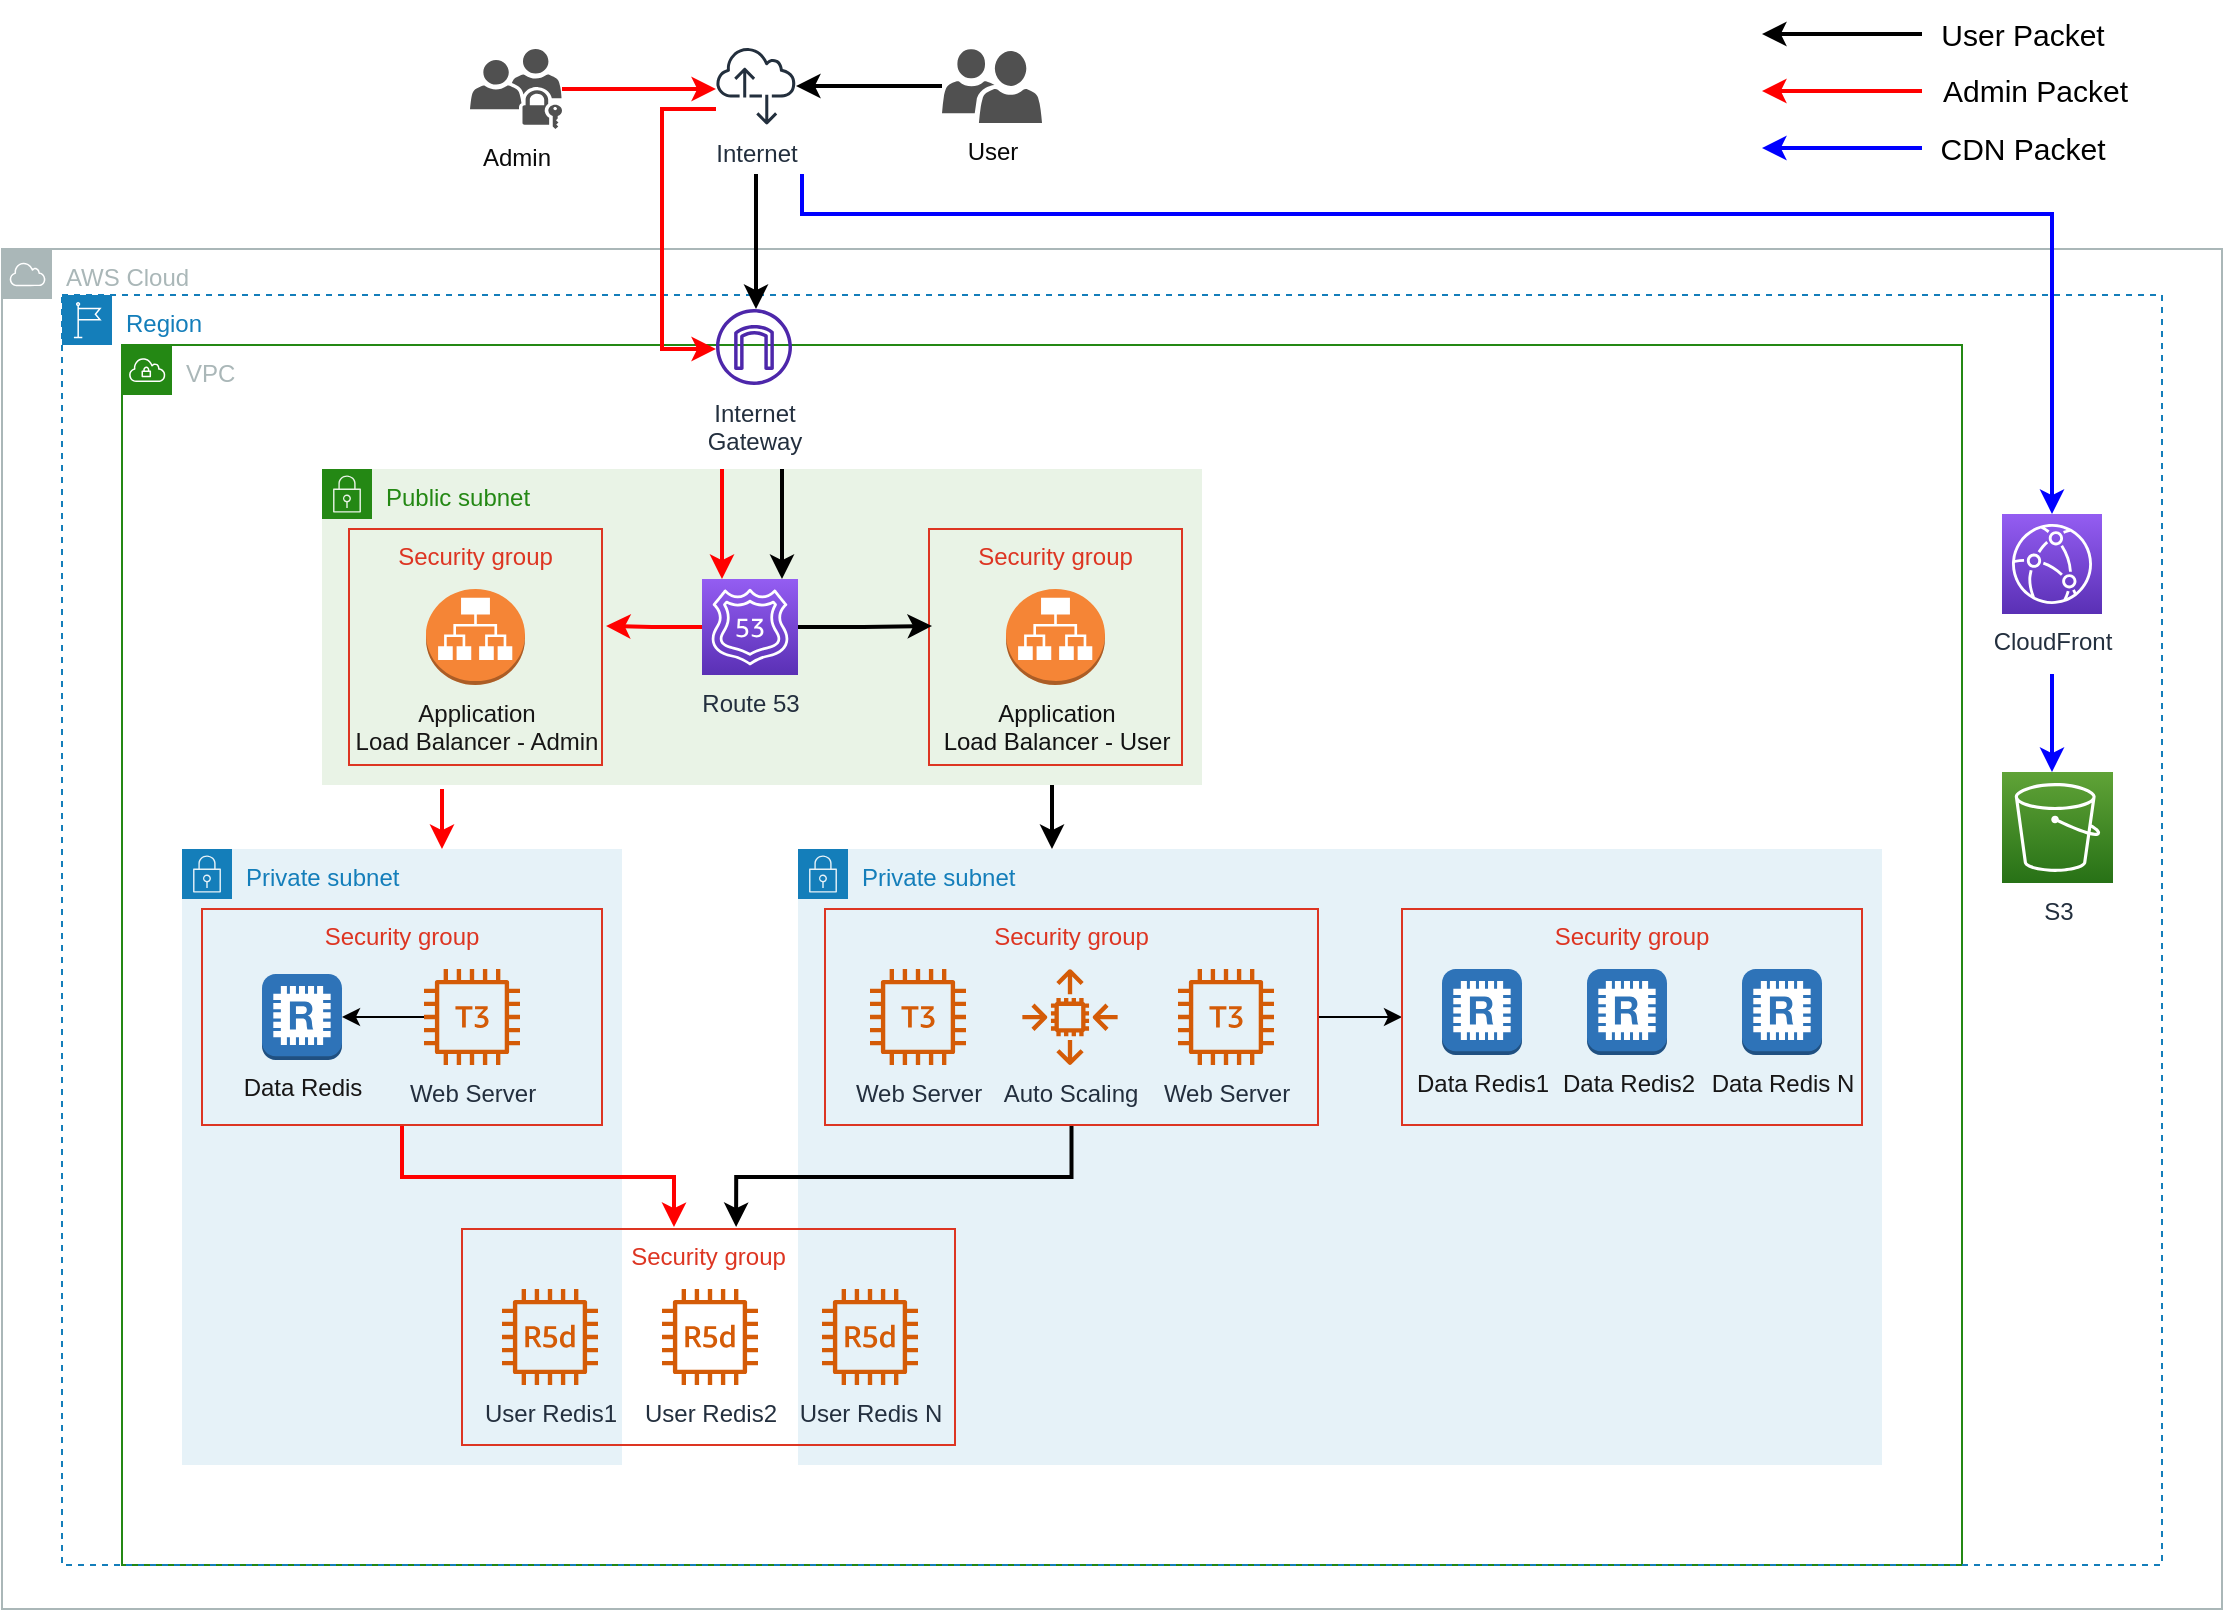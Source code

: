 <mxfile version="20.8.0" type="github">
  <diagram id="Ht1M8jgEwFfnCIfOTk4-" name="Page-1">
    <mxGraphModel dx="1387" dy="1623" grid="1" gridSize="10" guides="1" tooltips="1" connect="1" arrows="1" fold="1" page="1" pageScale="1" pageWidth="1169" pageHeight="827" background="#FFFFFF" math="0" shadow="0">
      <root>
        <mxCell id="0" />
        <mxCell id="1" parent="0" />
        <mxCell id="z_dzFqhaPa8rmwPkqHjc-8" value="AWS Cloud" style="sketch=0;outlineConnect=0;gradientColor=none;html=1;whiteSpace=wrap;fontSize=12;fontStyle=0;shape=mxgraph.aws4.group;grIcon=mxgraph.aws4.group_aws_cloud;strokeColor=#AAB7B8;fillColor=none;verticalAlign=top;align=left;spacingLeft=30;fontColor=#AAB7B8;dashed=0;" parent="1" vertex="1">
          <mxGeometry x="40" y="-702.5" width="1110" height="680" as="geometry" />
        </mxCell>
        <mxCell id="z_dzFqhaPa8rmwPkqHjc-1" value="User" style="sketch=0;pointerEvents=1;shadow=0;dashed=0;html=1;strokeColor=none;labelPosition=center;verticalLabelPosition=bottom;verticalAlign=top;align=center;fillColor=#505050;shape=mxgraph.mscae.intune.user_group;fontColor=#080808;" parent="1" vertex="1">
          <mxGeometry x="510" y="-802.5" width="50" height="37" as="geometry" />
        </mxCell>
        <mxCell id="z_dzFqhaPa8rmwPkqHjc-2" value="Admin" style="sketch=0;pointerEvents=1;shadow=0;dashed=0;html=1;strokeColor=none;fillColor=#505050;labelPosition=center;verticalLabelPosition=bottom;verticalAlign=top;outlineConnect=0;align=center;shape=mxgraph.office.users.universal_security_group;fontColor=#0a0a0a;" parent="1" vertex="1">
          <mxGeometry x="274" y="-802.5" width="46" height="40" as="geometry" />
        </mxCell>
        <mxCell id="z_dzFqhaPa8rmwPkqHjc-4" value="Internet" style="sketch=0;outlineConnect=0;fontColor=#232F3E;gradientColor=none;fillColor=#232F3D;strokeColor=none;dashed=0;verticalLabelPosition=bottom;verticalAlign=top;align=center;html=1;fontSize=12;fontStyle=0;aspect=fixed;pointerEvents=1;shape=mxgraph.aws4.internet_alt2;" parent="1" vertex="1">
          <mxGeometry x="397" y="-804" width="40" height="40" as="geometry" />
        </mxCell>
        <mxCell id="z_dzFqhaPa8rmwPkqHjc-6" value="" style="edgeStyle=orthogonalEdgeStyle;rounded=0;orthogonalLoop=1;jettySize=auto;html=1;strokeWidth=2;strokeColor=#000000;" parent="1" source="z_dzFqhaPa8rmwPkqHjc-1" target="z_dzFqhaPa8rmwPkqHjc-4" edge="1">
          <mxGeometry relative="1" as="geometry" />
        </mxCell>
        <mxCell id="z_dzFqhaPa8rmwPkqHjc-7" value="" style="edgeStyle=orthogonalEdgeStyle;rounded=0;orthogonalLoop=1;jettySize=auto;html=1;strokeColor=#FF0000;fillColor=#e51400;strokeWidth=2;" parent="1" source="z_dzFqhaPa8rmwPkqHjc-2" target="z_dzFqhaPa8rmwPkqHjc-4" edge="1">
          <mxGeometry relative="1" as="geometry">
            <Array as="points">
              <mxPoint x="380" y="-782.5" />
              <mxPoint x="380" y="-782.5" />
            </Array>
          </mxGeometry>
        </mxCell>
        <mxCell id="z_dzFqhaPa8rmwPkqHjc-9" value="VPC" style="points=[[0,0],[0.25,0],[0.5,0],[0.75,0],[1,0],[1,0.25],[1,0.5],[1,0.75],[1,1],[0.75,1],[0.5,1],[0.25,1],[0,1],[0,0.75],[0,0.5],[0,0.25]];outlineConnect=0;gradientColor=none;html=1;whiteSpace=wrap;fontSize=12;fontStyle=0;container=1;pointerEvents=0;collapsible=0;recursiveResize=0;shape=mxgraph.aws4.group;grIcon=mxgraph.aws4.group_vpc;strokeColor=#248814;fillColor=none;verticalAlign=top;align=left;spacingLeft=30;fontColor=#AAB7B8;dashed=0;" parent="1" vertex="1">
          <mxGeometry x="100" y="-654.5" width="920" height="610" as="geometry" />
        </mxCell>
        <mxCell id="z_dzFqhaPa8rmwPkqHjc-19" value="Public subnet" style="points=[[0,0],[0.25,0],[0.5,0],[0.75,0],[1,0],[1,0.25],[1,0.5],[1,0.75],[1,1],[0.75,1],[0.5,1],[0.25,1],[0,1],[0,0.75],[0,0.5],[0,0.25]];outlineConnect=0;gradientColor=none;html=1;whiteSpace=wrap;fontSize=12;fontStyle=0;container=1;pointerEvents=0;collapsible=0;recursiveResize=0;shape=mxgraph.aws4.group;grIcon=mxgraph.aws4.group_security_group;grStroke=0;strokeColor=#248814;fillColor=#E9F3E6;verticalAlign=top;align=left;spacingLeft=30;fontColor=#248814;dashed=0;" parent="z_dzFqhaPa8rmwPkqHjc-9" vertex="1">
          <mxGeometry x="100" y="62" width="440" height="158" as="geometry" />
        </mxCell>
        <mxCell id="z_dzFqhaPa8rmwPkqHjc-21" value="Security group" style="fillColor=none;strokeColor=#DD3522;verticalAlign=top;fontStyle=0;fontColor=#DD3522;" parent="z_dzFqhaPa8rmwPkqHjc-9" vertex="1">
          <mxGeometry x="113.5" y="92" width="126.5" height="118" as="geometry" />
        </mxCell>
        <mxCell id="tyEeavvvKgbSTxVgzQBQ-1" value="" style="edgeStyle=orthogonalEdgeStyle;rounded=0;orthogonalLoop=1;jettySize=auto;html=1;fillColor=#e51400;strokeColor=#FF0000;strokeWidth=2;" edge="1" parent="z_dzFqhaPa8rmwPkqHjc-9">
          <mxGeometry relative="1" as="geometry">
            <mxPoint x="160" y="222" as="sourcePoint" />
            <mxPoint x="160" y="252" as="targetPoint" />
            <Array as="points">
              <mxPoint x="160" y="242" />
              <mxPoint x="160" y="242" />
            </Array>
          </mxGeometry>
        </mxCell>
        <mxCell id="z_dzFqhaPa8rmwPkqHjc-22" value="&lt;div&gt;Application&lt;/div&gt;&lt;div&gt;Load Balancer - Admin&lt;/div&gt;" style="outlineConnect=0;dashed=0;verticalLabelPosition=bottom;verticalAlign=top;align=center;html=1;shape=mxgraph.aws3.application_load_balancer;fillColor=#F58536;gradientColor=none;strokeColor=#BAC8D3;fontColor=#171616;" parent="z_dzFqhaPa8rmwPkqHjc-9" vertex="1">
          <mxGeometry x="152" y="122" width="49.5" height="48" as="geometry" />
        </mxCell>
        <mxCell id="z_dzFqhaPa8rmwPkqHjc-25" value="Security group" style="fillColor=none;strokeColor=#DD3522;verticalAlign=top;fontStyle=0;fontColor=#DD3522;" parent="z_dzFqhaPa8rmwPkqHjc-9" vertex="1">
          <mxGeometry x="403.5" y="92" width="126.5" height="118" as="geometry" />
        </mxCell>
        <mxCell id="z_dzFqhaPa8rmwPkqHjc-26" value="&lt;div&gt;Application&lt;/div&gt;&lt;div&gt;Load Balancer - User&lt;/div&gt;" style="outlineConnect=0;dashed=0;verticalLabelPosition=bottom;verticalAlign=top;align=center;html=1;shape=mxgraph.aws3.application_load_balancer;fillColor=#F58536;gradientColor=none;strokeColor=#BAC8D3;fontColor=#121212;" parent="z_dzFqhaPa8rmwPkqHjc-9" vertex="1">
          <mxGeometry x="442" y="122" width="49.5" height="48" as="geometry" />
        </mxCell>
        <mxCell id="z_dzFqhaPa8rmwPkqHjc-33" value="" style="edgeStyle=orthogonalEdgeStyle;rounded=0;orthogonalLoop=1;jettySize=auto;html=1;strokeColor=#FF0000;fillColor=#e51400;entryX=1.016;entryY=0.411;entryDx=0;entryDy=0;entryPerimeter=0;strokeWidth=2;" parent="z_dzFqhaPa8rmwPkqHjc-9" source="z_dzFqhaPa8rmwPkqHjc-27" edge="1" target="z_dzFqhaPa8rmwPkqHjc-21">
          <mxGeometry relative="1" as="geometry">
            <mxPoint x="260" y="141" as="targetPoint" />
          </mxGeometry>
        </mxCell>
        <mxCell id="z_dzFqhaPa8rmwPkqHjc-34" value="" style="edgeStyle=orthogonalEdgeStyle;rounded=0;orthogonalLoop=1;jettySize=auto;html=1;strokeColor=#000000;strokeWidth=2;entryX=0.012;entryY=0.411;entryDx=0;entryDy=0;entryPerimeter=0;" parent="z_dzFqhaPa8rmwPkqHjc-9" source="z_dzFqhaPa8rmwPkqHjc-27" edge="1" target="z_dzFqhaPa8rmwPkqHjc-25">
          <mxGeometry relative="1" as="geometry">
            <mxPoint x="380" y="141" as="targetPoint" />
          </mxGeometry>
        </mxCell>
        <mxCell id="z_dzFqhaPa8rmwPkqHjc-27" value="Route 53" style="sketch=0;points=[[0,0,0],[0.25,0,0],[0.5,0,0],[0.75,0,0],[1,0,0],[0,1,0],[0.25,1,0],[0.5,1,0],[0.75,1,0],[1,1,0],[0,0.25,0],[0,0.5,0],[0,0.75,0],[1,0.25,0],[1,0.5,0],[1,0.75,0]];outlineConnect=0;fontColor=#232F3E;gradientColor=#945DF2;gradientDirection=north;fillColor=#5A30B5;strokeColor=#ffffff;dashed=0;verticalLabelPosition=bottom;verticalAlign=top;align=center;html=1;fontSize=12;fontStyle=0;aspect=fixed;shape=mxgraph.aws4.resourceIcon;resIcon=mxgraph.aws4.route_53;" parent="z_dzFqhaPa8rmwPkqHjc-9" vertex="1">
          <mxGeometry x="290" y="117" width="48" height="48" as="geometry" />
        </mxCell>
        <mxCell id="hikJ38JObAQXqqE3E7HK-1" value="Private subnet" style="points=[[0,0],[0.25,0],[0.5,0],[0.75,0],[1,0],[1,0.25],[1,0.5],[1,0.75],[1,1],[0.75,1],[0.5,1],[0.25,1],[0,1],[0,0.75],[0,0.5],[0,0.25]];outlineConnect=0;gradientColor=none;html=1;whiteSpace=wrap;fontSize=12;fontStyle=0;container=1;pointerEvents=0;collapsible=0;recursiveResize=0;shape=mxgraph.aws4.group;grIcon=mxgraph.aws4.group_security_group;grStroke=0;strokeColor=#147EBA;fillColor=#E6F2F8;verticalAlign=top;align=left;spacingLeft=30;fontColor=#147EBA;dashed=0;" parent="z_dzFqhaPa8rmwPkqHjc-9" vertex="1">
          <mxGeometry x="30" y="252" width="220" height="308" as="geometry" />
        </mxCell>
        <mxCell id="hikJ38JObAQXqqE3E7HK-29" value="" style="edgeStyle=orthogonalEdgeStyle;rounded=0;orthogonalLoop=1;jettySize=auto;html=1;fontColor=#171616;entryX=0.43;entryY=-0.009;entryDx=0;entryDy=0;entryPerimeter=0;fillColor=#e51400;strokeColor=#FF0000;strokeWidth=2;" parent="z_dzFqhaPa8rmwPkqHjc-9" source="hikJ38JObAQXqqE3E7HK-2" target="hikJ38JObAQXqqE3E7HK-26" edge="1">
          <mxGeometry relative="1" as="geometry" />
        </mxCell>
        <mxCell id="hikJ38JObAQXqqE3E7HK-2" value="Security group" style="fillColor=none;strokeColor=#DD3522;verticalAlign=top;fontStyle=0;fontColor=#DD3522;" parent="z_dzFqhaPa8rmwPkqHjc-9" vertex="1">
          <mxGeometry x="40" y="282" width="200" height="108" as="geometry" />
        </mxCell>
        <mxCell id="hikJ38JObAQXqqE3E7HK-4" value="Web Server" style="sketch=0;outlineConnect=0;fontColor=#232F3E;gradientColor=none;fillColor=#D45B07;strokeColor=none;dashed=0;verticalLabelPosition=bottom;verticalAlign=top;align=center;html=1;fontSize=12;fontStyle=0;aspect=fixed;pointerEvents=1;shape=mxgraph.aws4.t3_instance;" parent="z_dzFqhaPa8rmwPkqHjc-9" vertex="1">
          <mxGeometry x="151" y="312" width="48" height="48" as="geometry" />
        </mxCell>
        <mxCell id="hikJ38JObAQXqqE3E7HK-6" value="Private subnet" style="points=[[0,0],[0.25,0],[0.5,0],[0.75,0],[1,0],[1,0.25],[1,0.5],[1,0.75],[1,1],[0.75,1],[0.5,1],[0.25,1],[0,1],[0,0.75],[0,0.5],[0,0.25]];outlineConnect=0;gradientColor=none;html=1;whiteSpace=wrap;fontSize=12;fontStyle=0;container=1;pointerEvents=0;collapsible=0;recursiveResize=0;shape=mxgraph.aws4.group;grIcon=mxgraph.aws4.group_security_group;grStroke=0;strokeColor=#147EBA;fillColor=#E6F2F8;verticalAlign=top;align=left;spacingLeft=30;fontColor=#147EBA;dashed=0;" parent="z_dzFqhaPa8rmwPkqHjc-9" vertex="1">
          <mxGeometry x="338" y="252" width="542" height="308" as="geometry" />
        </mxCell>
        <mxCell id="hikJ38JObAQXqqE3E7HK-24" value="" style="edgeStyle=orthogonalEdgeStyle;rounded=0;orthogonalLoop=1;jettySize=auto;html=1;fontColor=#171616;" parent="z_dzFqhaPa8rmwPkqHjc-9" source="hikJ38JObAQXqqE3E7HK-7" edge="1">
          <mxGeometry relative="1" as="geometry">
            <mxPoint x="640" y="336" as="targetPoint" />
          </mxGeometry>
        </mxCell>
        <mxCell id="hikJ38JObAQXqqE3E7HK-30" value="" style="edgeStyle=orthogonalEdgeStyle;rounded=0;orthogonalLoop=1;jettySize=auto;html=1;fontColor=#171616;entryX=0.556;entryY=-0.009;entryDx=0;entryDy=0;entryPerimeter=0;strokeColor=#000000;strokeWidth=2;" parent="z_dzFqhaPa8rmwPkqHjc-9" source="hikJ38JObAQXqqE3E7HK-7" target="hikJ38JObAQXqqE3E7HK-26" edge="1">
          <mxGeometry relative="1" as="geometry" />
        </mxCell>
        <mxCell id="hikJ38JObAQXqqE3E7HK-7" value="Security group" style="fillColor=none;strokeColor=#DD3522;verticalAlign=top;fontStyle=0;fontColor=#DD3522;" parent="z_dzFqhaPa8rmwPkqHjc-9" vertex="1">
          <mxGeometry x="351.5" y="282" width="246.5" height="108" as="geometry" />
        </mxCell>
        <mxCell id="hikJ38JObAQXqqE3E7HK-17" value="Security group" style="fillColor=none;strokeColor=#DD3522;verticalAlign=top;fontStyle=0;fontColor=#DD3522;" parent="z_dzFqhaPa8rmwPkqHjc-9" vertex="1">
          <mxGeometry x="640" y="282" width="230" height="108" as="geometry" />
        </mxCell>
        <mxCell id="hikJ38JObAQXqqE3E7HK-19" value="Data Redis1" style="outlineConnect=0;dashed=0;verticalLabelPosition=bottom;verticalAlign=top;align=center;html=1;shape=mxgraph.aws3.redis;fillColor=#2E73B8;gradientColor=none;fontColor=#171616;" parent="z_dzFqhaPa8rmwPkqHjc-9" vertex="1">
          <mxGeometry x="660" y="312" width="40" height="43" as="geometry" />
        </mxCell>
        <mxCell id="hikJ38JObAQXqqE3E7HK-22" value="Data Redis N" style="outlineConnect=0;dashed=0;verticalLabelPosition=bottom;verticalAlign=top;align=center;html=1;shape=mxgraph.aws3.redis;fillColor=#2E73B8;gradientColor=none;fontColor=#171616;" parent="z_dzFqhaPa8rmwPkqHjc-9" vertex="1">
          <mxGeometry x="810" y="312" width="40" height="43" as="geometry" />
        </mxCell>
        <mxCell id="hikJ38JObAQXqqE3E7HK-21" value="Data Redis2" style="outlineConnect=0;dashed=0;verticalLabelPosition=bottom;verticalAlign=top;align=center;html=1;shape=mxgraph.aws3.redis;fillColor=#2E73B8;gradientColor=none;fontColor=#171616;" parent="z_dzFqhaPa8rmwPkqHjc-9" vertex="1">
          <mxGeometry x="732.5" y="312" width="40" height="43" as="geometry" />
        </mxCell>
        <mxCell id="hikJ38JObAQXqqE3E7HK-26" value="Security group" style="fillColor=none;strokeColor=#DD3522;verticalAlign=top;fontStyle=0;fontColor=#DD3522;" parent="z_dzFqhaPa8rmwPkqHjc-9" vertex="1">
          <mxGeometry x="170" y="442" width="246.5" height="108" as="geometry" />
        </mxCell>
        <mxCell id="hikJ38JObAQXqqE3E7HK-3" value="Region" style="points=[[0,0],[0.25,0],[0.5,0],[0.75,0],[1,0],[1,0.25],[1,0.5],[1,0.75],[1,1],[0.75,1],[0.5,1],[0.25,1],[0,1],[0,0.75],[0,0.5],[0,0.25]];outlineConnect=0;gradientColor=none;html=1;whiteSpace=wrap;fontSize=12;fontStyle=0;container=0;pointerEvents=0;collapsible=0;recursiveResize=0;shape=mxgraph.aws4.group;grIcon=mxgraph.aws4.group_region;strokeColor=#147EBA;fillColor=none;verticalAlign=top;align=left;spacingLeft=30;fontColor=#147EBA;dashed=1;" parent="z_dzFqhaPa8rmwPkqHjc-9" vertex="1">
          <mxGeometry x="-30" y="-25" width="1050" height="635" as="geometry" />
        </mxCell>
        <mxCell id="tyEeavvvKgbSTxVgzQBQ-6" value="S3" style="sketch=0;points=[[0,0,0],[0.25,0,0],[0.5,0,0],[0.75,0,0],[1,0,0],[0,1,0],[0.25,1,0],[0.5,1,0],[0.75,1,0],[1,1,0],[0,0.25,0],[0,0.5,0],[0,0.75,0],[1,0.25,0],[1,0.5,0],[1,0.75,0]];outlineConnect=0;fontColor=#232F3E;gradientColor=#60A337;gradientDirection=north;fillColor=#277116;strokeColor=#ffffff;dashed=0;verticalLabelPosition=bottom;verticalAlign=top;align=center;html=1;fontSize=12;fontStyle=0;aspect=fixed;shape=mxgraph.aws4.resourceIcon;resIcon=mxgraph.aws4.s3;" vertex="1" parent="z_dzFqhaPa8rmwPkqHjc-9">
          <mxGeometry x="940" y="213.5" width="55.5" height="55.5" as="geometry" />
        </mxCell>
        <mxCell id="z_dzFqhaPa8rmwPkqHjc-30" value="" style="edgeStyle=orthogonalEdgeStyle;rounded=0;orthogonalLoop=1;jettySize=auto;html=1;strokeColor=#FF0000;fillColor=#e51400;strokeWidth=2;" parent="1" target="z_dzFqhaPa8rmwPkqHjc-27" edge="1">
          <mxGeometry relative="1" as="geometry">
            <mxPoint x="400" y="-592.5" as="sourcePoint" />
            <Array as="points">
              <mxPoint x="400" y="-572.5" />
              <mxPoint x="400" y="-572.5" />
            </Array>
          </mxGeometry>
        </mxCell>
        <mxCell id="z_dzFqhaPa8rmwPkqHjc-31" value="" style="edgeStyle=orthogonalEdgeStyle;rounded=0;orthogonalLoop=1;jettySize=auto;html=1;strokeColor=#000000;strokeWidth=2;" parent="1" target="z_dzFqhaPa8rmwPkqHjc-27" edge="1">
          <mxGeometry relative="1" as="geometry">
            <mxPoint x="430" y="-592.5" as="sourcePoint" />
            <Array as="points">
              <mxPoint x="430" y="-562.5" />
              <mxPoint x="430" y="-562.5" />
            </Array>
          </mxGeometry>
        </mxCell>
        <mxCell id="z_dzFqhaPa8rmwPkqHjc-15" value="Internet&lt;br&gt;Gateway" style="sketch=0;outlineConnect=0;fontColor=#232F3E;gradientColor=none;fillColor=#4D27AA;strokeColor=none;dashed=0;verticalLabelPosition=bottom;verticalAlign=top;align=center;html=1;fontSize=12;fontStyle=0;aspect=fixed;pointerEvents=1;shape=mxgraph.aws4.internet_gateway;" parent="1" vertex="1">
          <mxGeometry x="397" y="-672.5" width="38" height="38" as="geometry" />
        </mxCell>
        <mxCell id="z_dzFqhaPa8rmwPkqHjc-16" value="" style="edgeStyle=orthogonalEdgeStyle;rounded=0;orthogonalLoop=1;jettySize=auto;html=1;fillColor=#e51400;strokeColor=#FF0000;strokeWidth=2;" parent="1" source="z_dzFqhaPa8rmwPkqHjc-4" target="z_dzFqhaPa8rmwPkqHjc-15" edge="1">
          <mxGeometry relative="1" as="geometry">
            <Array as="points">
              <mxPoint x="370" y="-772.5" />
              <mxPoint x="370" y="-652.5" />
            </Array>
          </mxGeometry>
        </mxCell>
        <mxCell id="z_dzFqhaPa8rmwPkqHjc-17" value="" style="edgeStyle=orthogonalEdgeStyle;rounded=0;orthogonalLoop=1;jettySize=auto;html=1;strokeColor=#000000;strokeWidth=2;" parent="1" target="z_dzFqhaPa8rmwPkqHjc-15" edge="1">
          <mxGeometry relative="1" as="geometry">
            <Array as="points">
              <mxPoint x="417" y="-712.5" />
              <mxPoint x="417" y="-712.5" />
            </Array>
            <mxPoint x="417" y="-740" as="sourcePoint" />
          </mxGeometry>
        </mxCell>
        <mxCell id="hikJ38JObAQXqqE3E7HK-11" value="" style="edgeStyle=orthogonalEdgeStyle;rounded=0;orthogonalLoop=1;jettySize=auto;html=1;fontColor=#171616;strokeColor=#000000;strokeWidth=2;" parent="1" edge="1">
          <mxGeometry relative="1" as="geometry">
            <mxPoint x="565" y="-402.5" as="targetPoint" />
            <mxPoint x="565" y="-434.5" as="sourcePoint" />
          </mxGeometry>
        </mxCell>
        <mxCell id="hikJ38JObAQXqqE3E7HK-15" value="" style="edgeStyle=orthogonalEdgeStyle;rounded=0;orthogonalLoop=1;jettySize=auto;html=1;fontColor=#171616;" parent="1" source="hikJ38JObAQXqqE3E7HK-4" target="hikJ38JObAQXqqE3E7HK-14" edge="1">
          <mxGeometry relative="1" as="geometry" />
        </mxCell>
        <mxCell id="hikJ38JObAQXqqE3E7HK-9" value="Auto Scaling" style="sketch=0;outlineConnect=0;fontColor=#232F3E;gradientColor=none;fillColor=#D45B07;strokeColor=none;dashed=0;verticalLabelPosition=bottom;verticalAlign=top;align=center;html=1;fontSize=12;fontStyle=0;aspect=fixed;pointerEvents=1;shape=mxgraph.aws4.auto_scaling2;" parent="1" vertex="1">
          <mxGeometry x="550" y="-342.5" width="48" height="48" as="geometry" />
        </mxCell>
        <mxCell id="hikJ38JObAQXqqE3E7HK-8" value="Web Server" style="sketch=0;outlineConnect=0;fontColor=#232F3E;gradientColor=none;fillColor=#D45B07;strokeColor=none;dashed=0;verticalLabelPosition=bottom;verticalAlign=top;align=center;html=1;fontSize=12;fontStyle=0;aspect=fixed;pointerEvents=1;shape=mxgraph.aws4.t3_instance;" parent="1" vertex="1">
          <mxGeometry x="474" y="-342.5" width="48" height="48" as="geometry" />
        </mxCell>
        <mxCell id="hikJ38JObAQXqqE3E7HK-10" value="Web Server" style="sketch=0;outlineConnect=0;fontColor=#232F3E;gradientColor=none;fillColor=#D45B07;strokeColor=none;dashed=0;verticalLabelPosition=bottom;verticalAlign=top;align=center;html=1;fontSize=12;fontStyle=0;aspect=fixed;pointerEvents=1;shape=mxgraph.aws4.t3_instance;" parent="1" vertex="1">
          <mxGeometry x="628" y="-342.5" width="48" height="48" as="geometry" />
        </mxCell>
        <mxCell id="hikJ38JObAQXqqE3E7HK-14" value="Data Redis" style="outlineConnect=0;dashed=0;verticalLabelPosition=bottom;verticalAlign=top;align=center;html=1;shape=mxgraph.aws3.redis;fillColor=#2E73B8;gradientColor=none;fontColor=#171616;" parent="1" vertex="1">
          <mxGeometry x="170" y="-340" width="40" height="43" as="geometry" />
        </mxCell>
        <mxCell id="hikJ38JObAQXqqE3E7HK-25" value="User Redis1" style="sketch=0;outlineConnect=0;fontColor=#232F3E;gradientColor=none;fillColor=#D45B07;strokeColor=none;dashed=0;verticalLabelPosition=bottom;verticalAlign=top;align=center;html=1;fontSize=12;fontStyle=0;aspect=fixed;pointerEvents=1;shape=mxgraph.aws4.r5d_instance;" parent="1" vertex="1">
          <mxGeometry x="290" y="-182.5" width="48" height="48" as="geometry" />
        </mxCell>
        <mxCell id="hikJ38JObAQXqqE3E7HK-27" value="User Redis2" style="sketch=0;outlineConnect=0;fontColor=#232F3E;gradientColor=none;fillColor=#D45B07;strokeColor=none;dashed=0;verticalLabelPosition=bottom;verticalAlign=top;align=center;html=1;fontSize=12;fontStyle=0;aspect=fixed;pointerEvents=1;shape=mxgraph.aws4.r5d_instance;" parent="1" vertex="1">
          <mxGeometry x="370" y="-182.5" width="48" height="48" as="geometry" />
        </mxCell>
        <mxCell id="hikJ38JObAQXqqE3E7HK-28" value="User Redis N" style="sketch=0;outlineConnect=0;fontColor=#232F3E;gradientColor=none;fillColor=#D45B07;strokeColor=none;dashed=0;verticalLabelPosition=bottom;verticalAlign=top;align=center;html=1;fontSize=12;fontStyle=0;aspect=fixed;pointerEvents=1;shape=mxgraph.aws4.r5d_instance;" parent="1" vertex="1">
          <mxGeometry x="450" y="-182.5" width="48" height="48" as="geometry" />
        </mxCell>
        <mxCell id="tyEeavvvKgbSTxVgzQBQ-7" value="" style="edgeStyle=orthogonalEdgeStyle;rounded=0;orthogonalLoop=1;jettySize=auto;html=1;fillColor=#0050ef;strokeColor=#0000FF;strokeWidth=2;" edge="1" parent="1" target="tyEeavvvKgbSTxVgzQBQ-6">
          <mxGeometry relative="1" as="geometry">
            <mxPoint x="1065" y="-490" as="sourcePoint" />
            <Array as="points">
              <mxPoint x="1065" y="-460" />
              <mxPoint x="1065" y="-460" />
            </Array>
          </mxGeometry>
        </mxCell>
        <mxCell id="tyEeavvvKgbSTxVgzQBQ-4" value="CloudFront" style="sketch=0;points=[[0,0,0],[0.25,0,0],[0.5,0,0],[0.75,0,0],[1,0,0],[0,1,0],[0.25,1,0],[0.5,1,0],[0.75,1,0],[1,1,0],[0,0.25,0],[0,0.5,0],[0,0.75,0],[1,0.25,0],[1,0.5,0],[1,0.75,0]];outlineConnect=0;fontColor=#232F3E;gradientColor=#945DF2;gradientDirection=north;fillColor=#5A30B5;strokeColor=#ffffff;dashed=0;verticalLabelPosition=bottom;verticalAlign=top;align=center;html=1;fontSize=12;fontStyle=0;aspect=fixed;shape=mxgraph.aws4.resourceIcon;resIcon=mxgraph.aws4.cloudfront;" vertex="1" parent="1">
          <mxGeometry x="1040" y="-570" width="50" height="50" as="geometry" />
        </mxCell>
        <mxCell id="tyEeavvvKgbSTxVgzQBQ-5" value="" style="endArrow=classic;html=1;rounded=0;entryX=0.5;entryY=0;entryDx=0;entryDy=0;entryPerimeter=0;fillColor=#a0522d;strokeColor=#0000FF;strokeWidth=2;" edge="1" parent="1" target="tyEeavvvKgbSTxVgzQBQ-4">
          <mxGeometry width="50" height="50" relative="1" as="geometry">
            <mxPoint x="440" y="-740" as="sourcePoint" />
            <mxPoint x="830" y="-770" as="targetPoint" />
            <Array as="points">
              <mxPoint x="440" y="-720" />
              <mxPoint x="1065" y="-720" />
            </Array>
          </mxGeometry>
        </mxCell>
        <mxCell id="tyEeavvvKgbSTxVgzQBQ-12" value="" style="group" vertex="1" connectable="0" parent="1">
          <mxGeometry x="960" y="-822.5" width="130" height="20" as="geometry" />
        </mxCell>
        <mxCell id="tyEeavvvKgbSTxVgzQBQ-8" value="" style="endArrow=classic;html=1;rounded=0;strokeColor=#000000;strokeWidth=2;" edge="1" parent="tyEeavvvKgbSTxVgzQBQ-12">
          <mxGeometry width="50" height="50" relative="1" as="geometry">
            <mxPoint x="40" y="12.5" as="sourcePoint" />
            <mxPoint x="-40" y="12.5" as="targetPoint" />
            <Array as="points">
              <mxPoint y="12.5" />
            </Array>
          </mxGeometry>
        </mxCell>
        <mxCell id="tyEeavvvKgbSTxVgzQBQ-9" value="&lt;span style=&quot;font-size: 15px; font-weight: normal;&quot;&gt;User Packet&lt;/span&gt;" style="text;strokeColor=none;fillColor=none;html=1;fontSize=24;fontStyle=1;verticalAlign=middle;align=center;" vertex="1" parent="tyEeavvvKgbSTxVgzQBQ-12">
          <mxGeometry x="50" width="80" height="20" as="geometry" />
        </mxCell>
        <mxCell id="tyEeavvvKgbSTxVgzQBQ-13" value="" style="group" vertex="1" connectable="0" parent="1">
          <mxGeometry x="960" y="-794" width="130" height="20" as="geometry" />
        </mxCell>
        <mxCell id="tyEeavvvKgbSTxVgzQBQ-14" value="" style="endArrow=classic;html=1;rounded=0;strokeColor=#FF0000;strokeWidth=2;" edge="1" parent="tyEeavvvKgbSTxVgzQBQ-13">
          <mxGeometry width="50" height="50" relative="1" as="geometry">
            <mxPoint x="40" y="12.5" as="sourcePoint" />
            <mxPoint x="-40" y="12.5" as="targetPoint" />
            <Array as="points">
              <mxPoint y="12.5" />
            </Array>
          </mxGeometry>
        </mxCell>
        <mxCell id="tyEeavvvKgbSTxVgzQBQ-15" value="&lt;span style=&quot;font-size: 15px; font-weight: normal;&quot;&gt;&amp;nbsp; &amp;nbsp;Admin Packet&lt;/span&gt;" style="text;strokeColor=none;fillColor=none;html=1;fontSize=24;fontStyle=1;verticalAlign=middle;align=center;" vertex="1" parent="tyEeavvvKgbSTxVgzQBQ-13">
          <mxGeometry x="50" width="80" height="20" as="geometry" />
        </mxCell>
        <mxCell id="tyEeavvvKgbSTxVgzQBQ-16" value="" style="group" vertex="1" connectable="0" parent="1">
          <mxGeometry x="960" y="-765.5" width="130" height="20" as="geometry" />
        </mxCell>
        <mxCell id="tyEeavvvKgbSTxVgzQBQ-17" value="" style="endArrow=classic;html=1;rounded=0;strokeColor=#0000FF;strokeWidth=2;" edge="1" parent="tyEeavvvKgbSTxVgzQBQ-16">
          <mxGeometry width="50" height="50" relative="1" as="geometry">
            <mxPoint x="40" y="12.5" as="sourcePoint" />
            <mxPoint x="-40" y="12.5" as="targetPoint" />
            <Array as="points">
              <mxPoint y="12.5" />
            </Array>
          </mxGeometry>
        </mxCell>
        <mxCell id="tyEeavvvKgbSTxVgzQBQ-18" value="&lt;span style=&quot;font-size: 15px; font-weight: normal;&quot;&gt;CDN Packet&lt;/span&gt;" style="text;strokeColor=none;fillColor=none;html=1;fontSize=24;fontStyle=1;verticalAlign=middle;align=center;" vertex="1" parent="tyEeavvvKgbSTxVgzQBQ-16">
          <mxGeometry x="50" width="80" height="20" as="geometry" />
        </mxCell>
      </root>
    </mxGraphModel>
  </diagram>
</mxfile>
